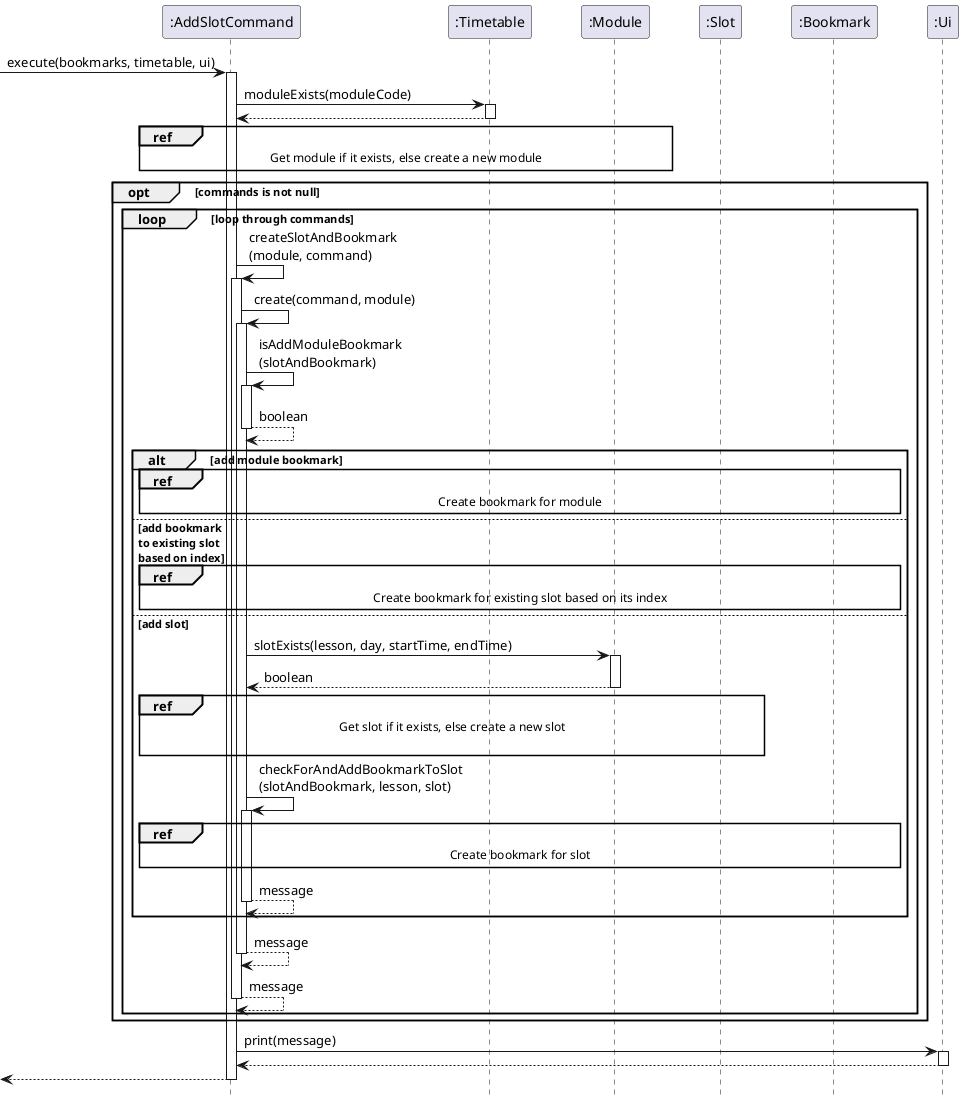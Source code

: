 @startuml
hide footbox
skinparam ParticipantPadding 20

participant ":AddSlotCommand" as AddSlotCommand
participant ":Timetable" as Timetable
participant ":Module" as Module
participant ":Slot" as Slot
participant ":Bookmark" as Bookmark
participant ":Ui" as Ui


[-> AddSlotCommand : execute(bookmarks, timetable, ui)
activate AddSlotCommand

AddSlotCommand -> Timetable : moduleExists(moduleCode)
activate Timetable

Timetable --> AddSlotCommand
deactivate Timetable

ref over AddSlotCommand, Module
    Get module if it exists, else create a new module
end ref

opt commands is not null
    loop loop through commands
        AddSlotCommand -> AddSlotCommand : createSlotAndBookmark\n(module, command)
        activate AddSlotCommand

        AddSlotCommand -> AddSlotCommand : create(command, module)
        activate AddSlotCommand

        AddSlotCommand -> AddSlotCommand : isAddModuleBookmark\n(slotAndBookmark)
        activate AddSlotCommand

        AddSlotCommand --> AddSlotCommand : boolean
        deactivate AddSlotCommand

        alt add module bookmark


            ref over AddSlotCommand, Bookmark
                Create bookmark for module
            end ref


        else add bookmark \nto existing slot \nbased on index


            ref over AddSlotCommand, Bookmark
                Create bookmark for existing slot based on its index
            end ref

        else add slot

            AddSlotCommand -> Module : slotExists(lesson, day, startTime, endTime)
            activate Module

            Module --> AddSlotCommand : boolean
            deactivate Module

            ref over AddSlotCommand, Slot
                Get slot if it exists, else create a new slot

            end ref

            AddSlotCommand -> AddSlotCommand : checkForAndAddBookmarkToSlot\n(slotAndBookmark, lesson, slot)
            activate AddSlotCommand

            ref over AddSlotCommand, Bookmark
                Create bookmark for slot
            end ref

            AddSlotCommand --> AddSlotCommand : message
            deactivate AddSlotCommand
        end


        AddSlotCommand --> AddSlotCommand : message
        deactivate AddSlotCommand

        AddSlotCommand --> AddSlotCommand : message
        deactivate AddSlotCommand
    end
end


AddSlotCommand -> Ui : print(message)
activate Ui

Ui --> AddSlotCommand
deactivate Ui

AddSlotCommand -->[
deactivate AddSlotCommand





@enduml